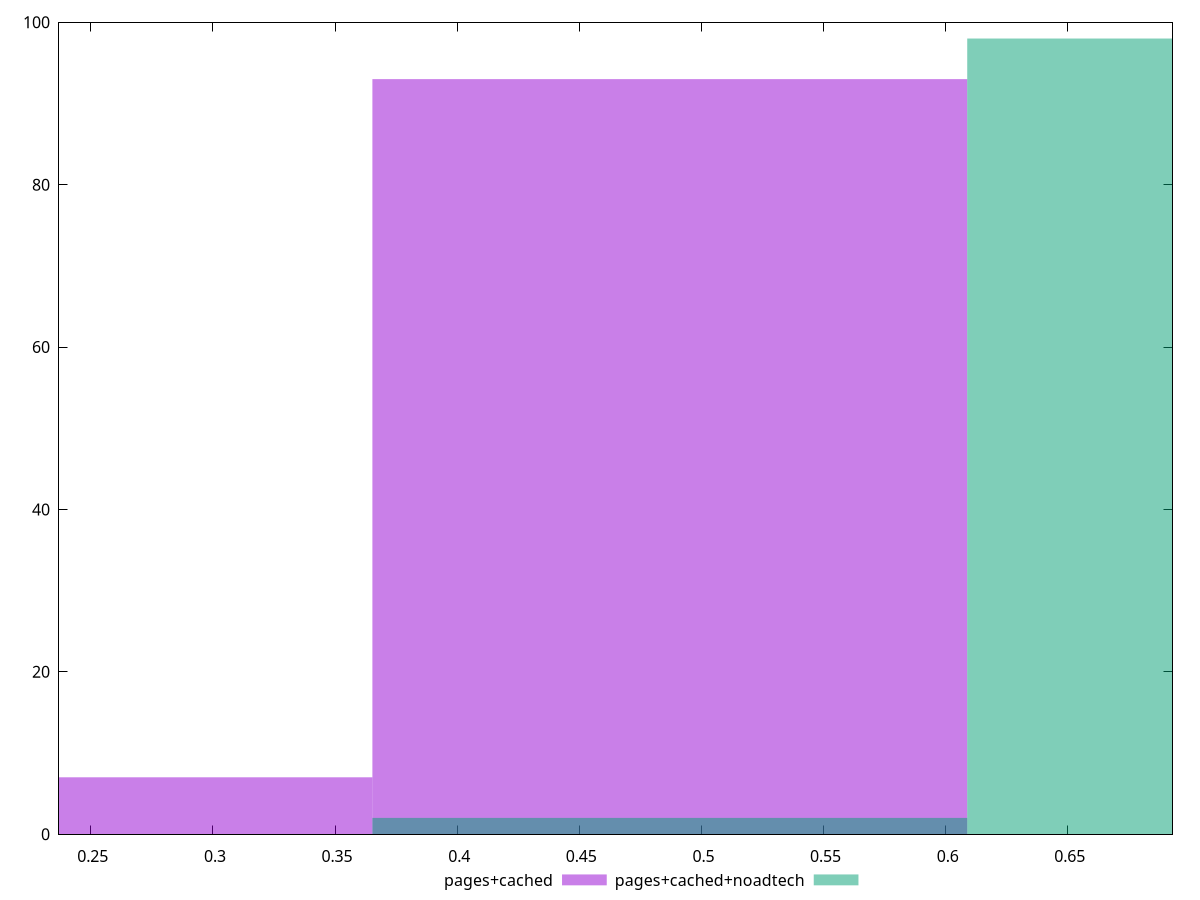 reset

$pagesCached <<EOF
0.24352291536029516 7
0.4870458307205903 93
EOF

$pagesCachedNoadtech <<EOF
0.4870458307205903 2
0.7305687460808855 98
EOF

set key outside below
set boxwidth 0.24352291536029516
set xrange [0.23698529755288966:0.6928404001851729]
set yrange [0:100]
set trange [0:100]
set style fill transparent solid 0.5 noborder
set terminal svg size 640, 500 enhanced background rgb 'white'
set output "report_00017_2021-02-10T15-08-03.406Z/meta/pScore/comparison/histogram/1_vs_2.svg"

plot $pagesCached title "pages+cached" with boxes, \
     $pagesCachedNoadtech title "pages+cached+noadtech" with boxes

reset

